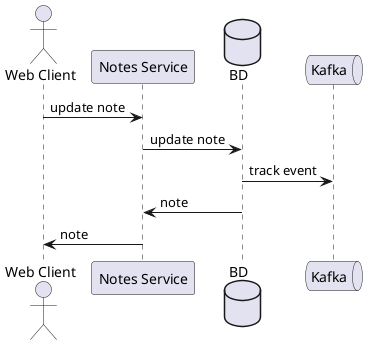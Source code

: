@startuml
'https://plantuml.com/sequence-diagram

actor "Web Client" as CL
participant "Notes Service" as NS
Database  "BD"
queue "Kafka"

CL -> NS: update note
NS -> BD: update note
BD -> Kafka: track event
NS <- BD: note
CL <- NS: note
@enduml